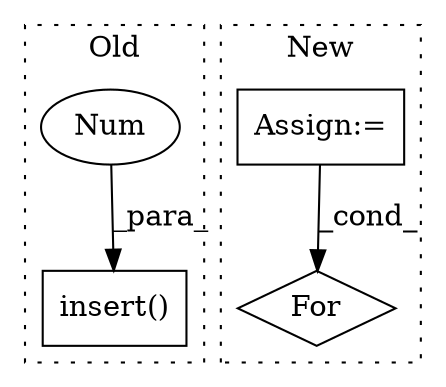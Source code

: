 digraph G {
subgraph cluster0 {
1 [label="insert()" a="75" s="2457,2495" l="17,1" shape="box"];
3 [label="Num" a="76" s="2474" l="1" shape="ellipse"];
label = "Old";
style="dotted";
}
subgraph cluster1 {
2 [label="For" a="107" s="2237,2265" l="4,18" shape="diamond"];
4 [label="Assign:=" a="68" s="2129" l="3" shape="box"];
label = "New";
style="dotted";
}
3 -> 1 [label="_para_"];
4 -> 2 [label="_cond_"];
}